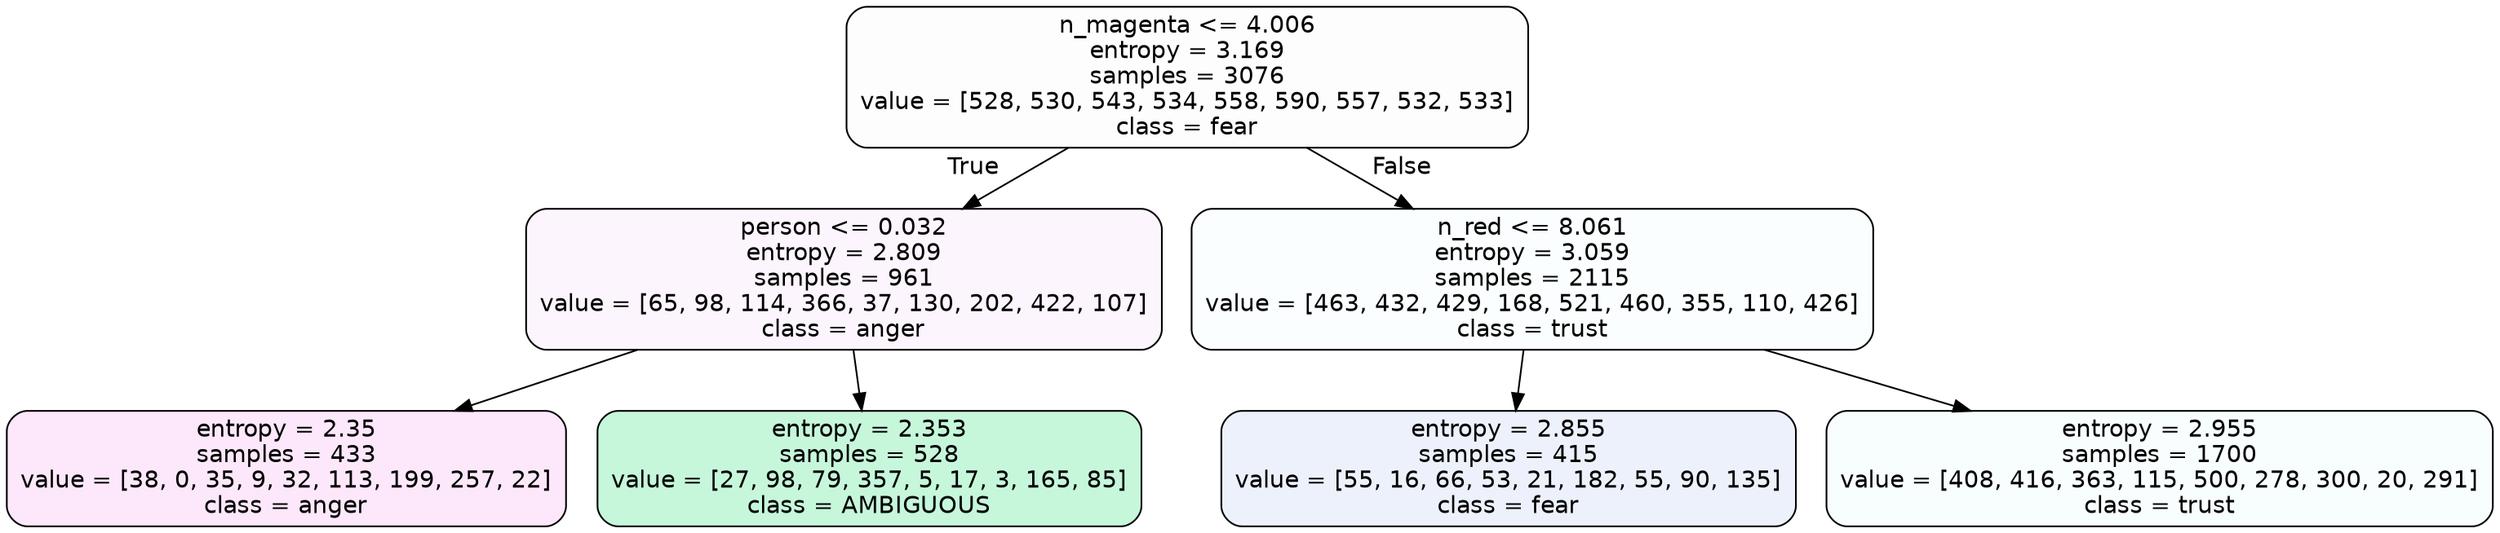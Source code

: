 digraph Tree {
node [shape=box, style="filled, rounded", color="black", fontname=helvetica] ;
edge [fontname=helvetica] ;
0 [label="n_magenta <= 4.006\nentropy = 3.169\nsamples = 3076\nvalue = [528, 530, 543, 534, 558, 590, 557, 532, 533]\nclass = fear", fillcolor="#3964e502"] ;
1 [label="person <= 0.032\nentropy = 2.809\nsamples = 961\nvalue = [65, 98, 114, 366, 37, 130, 202, 422, 107]\nclass = anger", fillcolor="#e539d70c"] ;
0 -> 1 [labeldistance=2.5, labelangle=45, headlabel="True"] ;
2 [label="entropy = 2.35\nsamples = 433\nvalue = [38, 0, 35, 9, 32, 113, 199, 257, 22]\nclass = anger", fillcolor="#e539d71d"] ;
1 -> 2 ;
3 [label="entropy = 2.353\nsamples = 528\nvalue = [27, 98, 79, 357, 5, 17, 3, 165, 85]\nclass = AMBIGUOUS", fillcolor="#39e58149"] ;
1 -> 3 ;
4 [label="n_red <= 8.061\nentropy = 3.059\nsamples = 2115\nvalue = [463, 432, 429, 168, 521, 460, 355, 110, 426]\nclass = trust", fillcolor="#39d7e505"] ;
0 -> 4 [labeldistance=2.5, labelangle=-45, headlabel="False"] ;
5 [label="entropy = 2.855\nsamples = 415\nvalue = [55, 16, 66, 53, 21, 182, 55, 90, 135]\nclass = fear", fillcolor="#3964e516"] ;
4 -> 5 ;
6 [label="entropy = 2.955\nsamples = 1700\nvalue = [408, 416, 363, 115, 500, 278, 300, 20, 291]\nclass = trust", fillcolor="#39d7e509"] ;
4 -> 6 ;
}